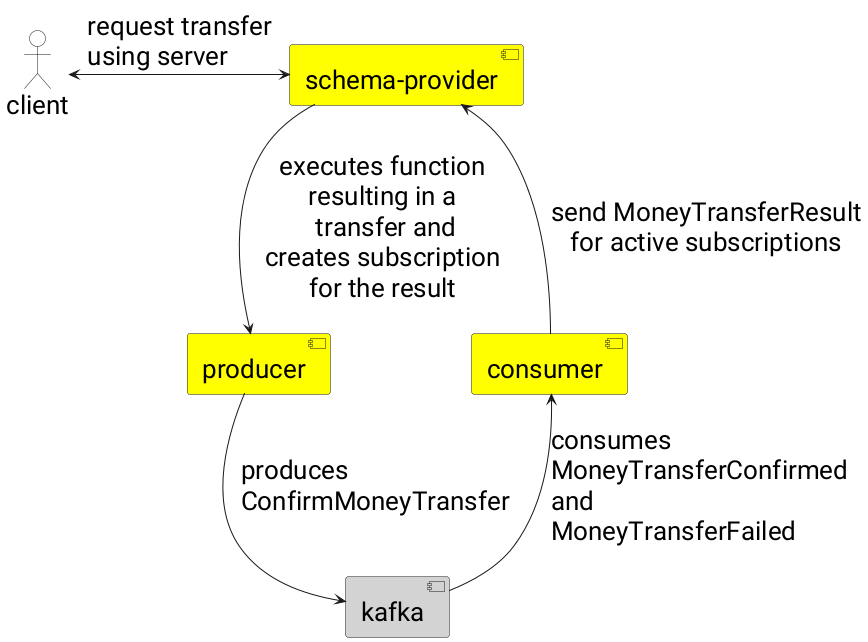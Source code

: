 @startuml
skinparam shadowing false
skinparam defaultFontName Roboto
skinparam defaultFontSize 26

component producer as p #Yellow
component consumer as c #Yellow
component kafka as kc #LightGrey
actor client as cl #White
component "schema-provider" as sp #Yellow

cl <-right-> sp :request transfer\lusing server
sp --> p :executes function\nresulting in a\n transfer and\ncreates subscription\nfor the result
p --> kc :produces\lConfirmMoneyTransfer
c <-- kc :consumes\lMoneyTransferConfirmed\nand\nMoneyTransferFailed
sp <-- c :send MoneyTransferResult\nfor active subscriptions

@enduml